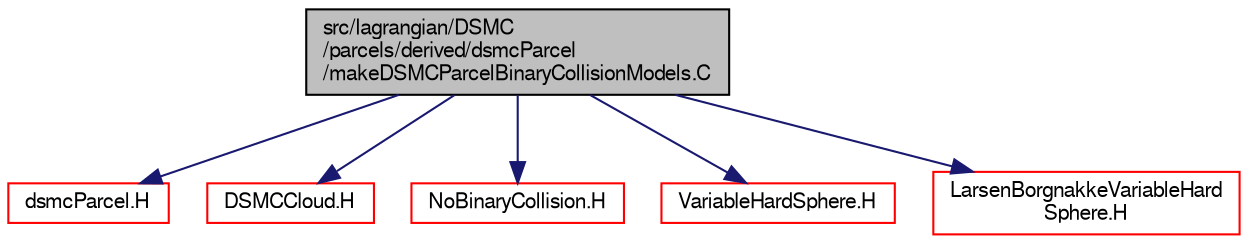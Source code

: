 digraph "src/lagrangian/DSMC/parcels/derived/dsmcParcel/makeDSMCParcelBinaryCollisionModels.C"
{
  bgcolor="transparent";
  edge [fontname="FreeSans",fontsize="10",labelfontname="FreeSans",labelfontsize="10"];
  node [fontname="FreeSans",fontsize="10",shape=record];
  Node1 [label="src/lagrangian/DSMC\l/parcels/derived/dsmcParcel\l/makeDSMCParcelBinaryCollisionModels.C",height=0.2,width=0.4,color="black", fillcolor="grey75", style="filled" fontcolor="black"];
  Node1 -> Node2 [color="midnightblue",fontsize="10",style="solid",fontname="FreeSans"];
  Node2 [label="dsmcParcel.H",height=0.2,width=0.4,color="red",URL="$a05962.html"];
  Node1 -> Node3 [color="midnightblue",fontsize="10",style="solid",fontname="FreeSans"];
  Node3 [label="DSMCCloud.H",height=0.2,width=0.4,color="red",URL="$a05958.html"];
  Node1 -> Node4 [color="midnightblue",fontsize="10",style="solid",fontname="FreeSans"];
  Node4 [label="NoBinaryCollision.H",height=0.2,width=0.4,color="red",URL="$a05976.html"];
  Node1 -> Node5 [color="midnightblue",fontsize="10",style="solid",fontname="FreeSans"];
  Node5 [label="VariableHardSphere.H",height=0.2,width=0.4,color="red",URL="$a05978.html"];
  Node1 -> Node6 [color="midnightblue",fontsize="10",style="solid",fontname="FreeSans"];
  Node6 [label="LarsenBorgnakkeVariableHard\lSphere.H",height=0.2,width=0.4,color="red",URL="$a05974.html"];
}
